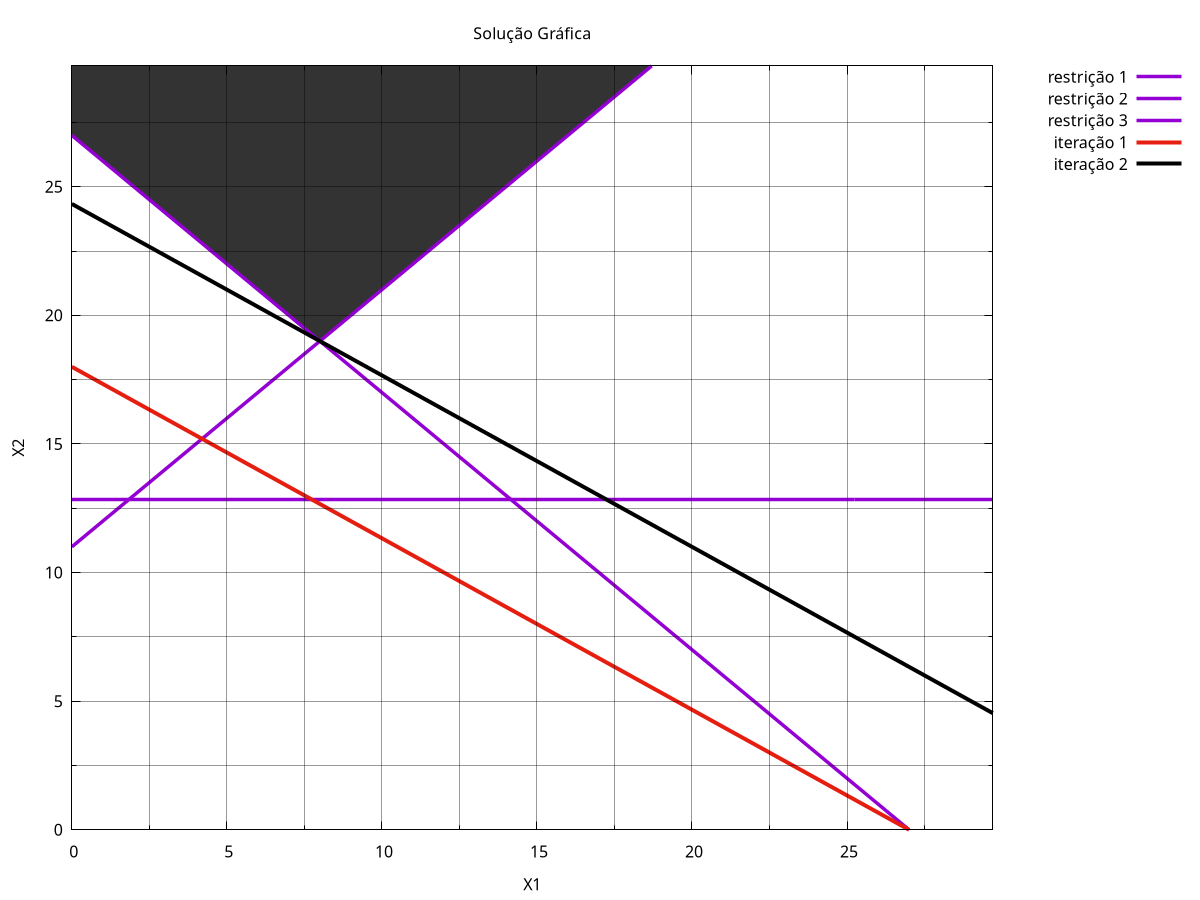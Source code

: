 set term pngcairo enhanced size 1366,768 font "arial,10" 
set output "Solucao Grafica.png"
set parametric
set style fill empty
set title "Solução Gráfica"
set xl "X1"
set yl "X2"
set key outside right 
set grid front
f01(t)= t
f02(t)= (11.0--1.0*t )/1.0
f11(t)= t
f12(t)= (27.0-1.0*t )/1.0
f21(t)= t
f22(t)= 90.0/7.0
g01(t)= t
g02(t)= (108.0-4.0*t )/6.0
g11(t)= t
g12(t)= (146.0-4.0*t )/6.0
set xrange [0<*:29.700000000000003]
set yrange [0<*:29.700000000000003]
set trange [0<*:594.0]
set object 1 rect from 0.000, 0.000 to 29.700000000000003,29.700000000000003
set object 1 back clip lw 1.0 dashtype solid fc "black" fillstyle transparent solid 0.8 border lt -1
set grid ytics mytics lt 1 lc rgb "black" lw 0.4
set grid xtics mxtics lt 1 lc rgb "black" lw 0.4
set mxtics 2
set mytics 2
plot \
f01(t),f02(t) ti "" w filledcurves above x1 lt 1 lc "white",\
f11(t),f12(t) ti "" w filledcurves above x1 lt 1 lc "white",\
f21(t),f22(t) ti "" w filledcurves above x1 lt 1 lc "white",\
f01(t),f02(t) ti "restrição 1" lt 1 lw 3.5,\
f11(t),f12(t) ti "restrição 2" lt 1 lw 3.5,\
f21(t),f22(t) ti "restrição 3" lt 1 lw 3.5,\
g01(t),g02(t) ti "iteração 1" with lines linewidth 4,\
g11(t),g12(t) ti "iteração 2"with lines linewidth 4
set terminal wxt
set output
replot
